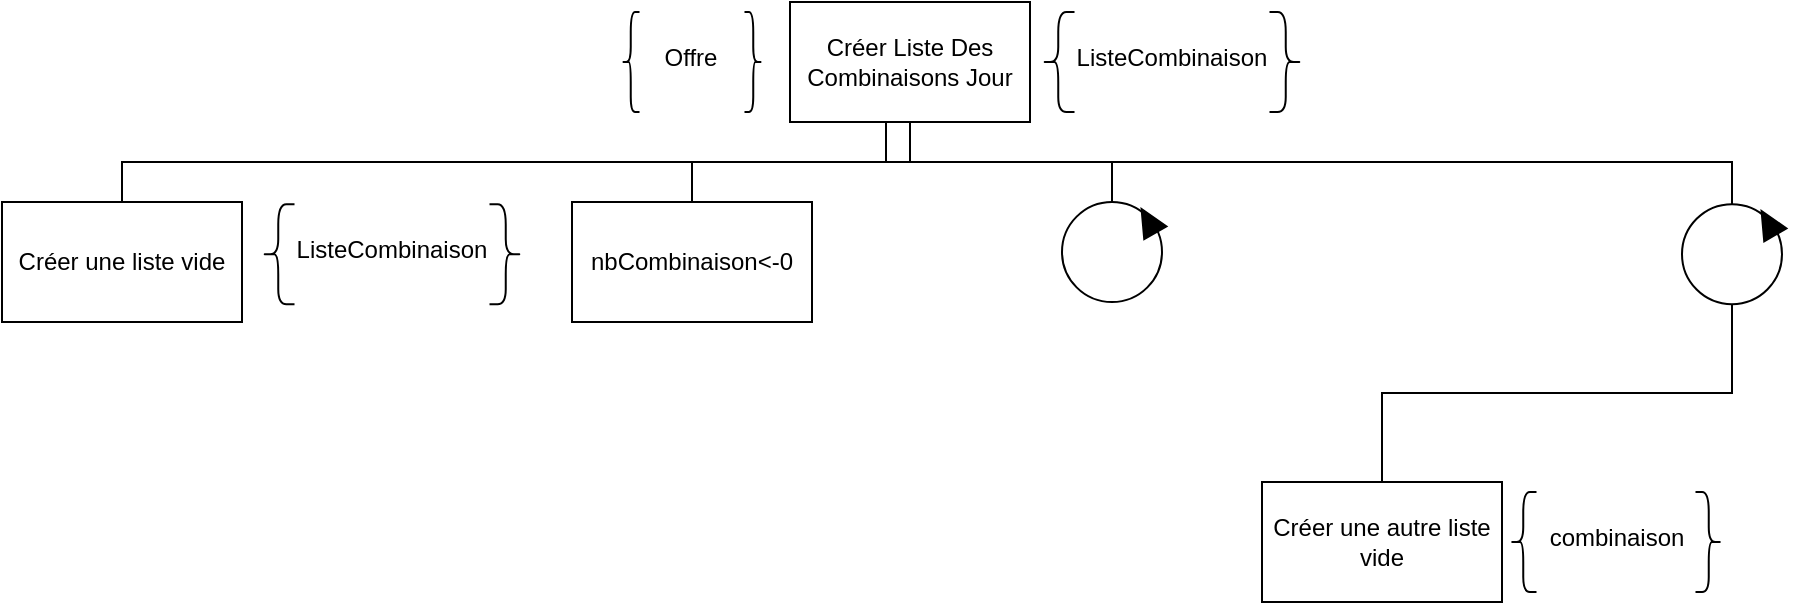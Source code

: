 <mxfile version="22.0.8" type="onedrive">
  <diagram id="prtHgNgQTEPvFCAcTncT" name="Page-1">
    <mxGraphModel grid="1" page="1" gridSize="10" guides="1" tooltips="1" connect="1" arrows="1" fold="1" pageScale="1" pageWidth="827" pageHeight="1169" math="0" shadow="0">
      <root>
        <mxCell id="0" />
        <mxCell id="1" parent="0" />
        <mxCell id="etBcKVW-ntiVlJUbuMUu-16" style="edgeStyle=elbowEdgeStyle;rounded=0;orthogonalLoop=1;jettySize=auto;elbow=vertical;html=1;exitX=0.5;exitY=1;exitDx=0;exitDy=0;entryX=0.5;entryY=0;entryDx=0;entryDy=0;endArrow=none;endFill=0;" edge="1" parent="1" source="etBcKVW-ntiVlJUbuMUu-1" target="etBcKVW-ntiVlJUbuMUu-11">
          <mxGeometry relative="1" as="geometry" />
        </mxCell>
        <mxCell id="etBcKVW-ntiVlJUbuMUu-19" style="edgeStyle=elbowEdgeStyle;rounded=0;orthogonalLoop=1;jettySize=auto;elbow=vertical;html=1;exitX=0.4;exitY=0.983;exitDx=0;exitDy=0;entryX=0.5;entryY=0;entryDx=0;entryDy=0;endArrow=none;endFill=0;exitPerimeter=0;" edge="1" parent="1" source="etBcKVW-ntiVlJUbuMUu-1" target="etBcKVW-ntiVlJUbuMUu-17">
          <mxGeometry relative="1" as="geometry">
            <Array as="points">
              <mxPoint x="450" y="180" />
            </Array>
          </mxGeometry>
        </mxCell>
        <mxCell id="etBcKVW-ntiVlJUbuMUu-33" style="edgeStyle=elbowEdgeStyle;rounded=0;orthogonalLoop=1;jettySize=auto;elbow=vertical;html=1;exitX=0.5;exitY=1;exitDx=0;exitDy=0;endArrow=none;endFill=0;" edge="1" parent="1" source="etBcKVW-ntiVlJUbuMUu-1" target="etBcKVW-ntiVlJUbuMUu-32">
          <mxGeometry relative="1" as="geometry" />
        </mxCell>
        <mxCell id="etBcKVW-ntiVlJUbuMUu-38" style="edgeStyle=elbowEdgeStyle;rounded=0;orthogonalLoop=1;jettySize=auto;elbow=vertical;html=1;exitX=0.5;exitY=1;exitDx=0;exitDy=0;entryX=0.5;entryY=0;entryDx=0;entryDy=0;endArrow=none;endFill=0;" edge="1" parent="1" source="etBcKVW-ntiVlJUbuMUu-1" target="etBcKVW-ntiVlJUbuMUu-36">
          <mxGeometry relative="1" as="geometry" />
        </mxCell>
        <mxCell id="etBcKVW-ntiVlJUbuMUu-1" value="Créer Liste Des Combinaisons Jour" style="rounded=0;whiteSpace=wrap;html=1;" vertex="1" parent="1">
          <mxGeometry x="354" y="100" width="120" height="60" as="geometry" />
        </mxCell>
        <mxCell id="etBcKVW-ntiVlJUbuMUu-2" value="" style="group" connectable="0" vertex="1" parent="1">
          <mxGeometry x="270" y="105" width="70" height="50" as="geometry" />
        </mxCell>
        <mxCell id="etBcKVW-ntiVlJUbuMUu-3" value="Offre" style="text;html=1;strokeColor=none;fillColor=none;align=center;verticalAlign=middle;whiteSpace=wrap;rounded=0;" vertex="1" parent="etBcKVW-ntiVlJUbuMUu-2">
          <mxGeometry x="4.375" y="5" width="61.25" height="35" as="geometry" />
        </mxCell>
        <mxCell id="etBcKVW-ntiVlJUbuMUu-4" value="" style="shape=curlyBracket;whiteSpace=wrap;html=1;rounded=1;labelPosition=left;verticalLabelPosition=middle;align=right;verticalAlign=middle;" vertex="1" parent="etBcKVW-ntiVlJUbuMUu-2">
          <mxGeometry width="8.75" height="50" as="geometry" />
        </mxCell>
        <mxCell id="etBcKVW-ntiVlJUbuMUu-5" value="" style="shape=curlyBracket;whiteSpace=wrap;html=1;rounded=1;flipH=1;labelPosition=right;verticalLabelPosition=middle;align=left;verticalAlign=middle;" vertex="1" parent="etBcKVW-ntiVlJUbuMUu-2">
          <mxGeometry x="61.25" width="8.75" height="50" as="geometry" />
        </mxCell>
        <mxCell id="etBcKVW-ntiVlJUbuMUu-6" value="" style="group" connectable="0" vertex="1" parent="1">
          <mxGeometry x="480" y="105" width="130" height="50" as="geometry" />
        </mxCell>
        <mxCell id="etBcKVW-ntiVlJUbuMUu-7" value="ListeCombinaison" style="text;html=1;strokeColor=none;fillColor=none;align=center;verticalAlign=middle;whiteSpace=wrap;rounded=0;" vertex="1" parent="etBcKVW-ntiVlJUbuMUu-6">
          <mxGeometry x="8.125" y="5" width="113.75" height="35" as="geometry" />
        </mxCell>
        <mxCell id="etBcKVW-ntiVlJUbuMUu-8" value="" style="shape=curlyBracket;whiteSpace=wrap;html=1;rounded=1;labelPosition=left;verticalLabelPosition=middle;align=right;verticalAlign=middle;" vertex="1" parent="etBcKVW-ntiVlJUbuMUu-6">
          <mxGeometry width="16.25" height="50" as="geometry" />
        </mxCell>
        <mxCell id="etBcKVW-ntiVlJUbuMUu-9" value="" style="shape=curlyBracket;whiteSpace=wrap;html=1;rounded=1;flipH=1;labelPosition=right;verticalLabelPosition=middle;align=left;verticalAlign=middle;" vertex="1" parent="etBcKVW-ntiVlJUbuMUu-6">
          <mxGeometry x="113.75" width="16.25" height="50" as="geometry" />
        </mxCell>
        <mxCell id="etBcKVW-ntiVlJUbuMUu-11" value="Créer une liste vide" style="rounded=0;whiteSpace=wrap;html=1;" vertex="1" parent="1">
          <mxGeometry x="-40" y="200" width="120" height="60" as="geometry" />
        </mxCell>
        <mxCell id="etBcKVW-ntiVlJUbuMUu-12" value="" style="group" connectable="0" vertex="1" parent="1">
          <mxGeometry x="90" y="201.07" width="130" height="50" as="geometry" />
        </mxCell>
        <mxCell id="etBcKVW-ntiVlJUbuMUu-13" value="ListeCombinaison" style="text;html=1;strokeColor=none;fillColor=none;align=center;verticalAlign=middle;whiteSpace=wrap;rounded=0;" vertex="1" parent="etBcKVW-ntiVlJUbuMUu-12">
          <mxGeometry x="8.125" y="5" width="113.75" height="35" as="geometry" />
        </mxCell>
        <mxCell id="etBcKVW-ntiVlJUbuMUu-14" value="" style="shape=curlyBracket;whiteSpace=wrap;html=1;rounded=1;labelPosition=left;verticalLabelPosition=middle;align=right;verticalAlign=middle;" vertex="1" parent="etBcKVW-ntiVlJUbuMUu-12">
          <mxGeometry width="16.25" height="50" as="geometry" />
        </mxCell>
        <mxCell id="etBcKVW-ntiVlJUbuMUu-15" value="" style="shape=curlyBracket;whiteSpace=wrap;html=1;rounded=1;flipH=1;labelPosition=right;verticalLabelPosition=middle;align=left;verticalAlign=middle;" vertex="1" parent="etBcKVW-ntiVlJUbuMUu-12">
          <mxGeometry x="113.75" width="16.25" height="50" as="geometry" />
        </mxCell>
        <mxCell id="etBcKVW-ntiVlJUbuMUu-20" value="" style="group" connectable="0" vertex="1" parent="1">
          <mxGeometry x="800" y="198.944" width="54.811" height="52.126" as="geometry" />
        </mxCell>
        <mxCell id="etBcKVW-ntiVlJUbuMUu-21" value="" style="group" connectable="0" vertex="1" parent="etBcKVW-ntiVlJUbuMUu-20">
          <mxGeometry y="2.126" width="52.219" height="50" as="geometry" />
        </mxCell>
        <mxCell id="etBcKVW-ntiVlJUbuMUu-17" value="" style="ellipse;whiteSpace=wrap;html=1;aspect=fixed;fillColor=none;" vertex="1" parent="etBcKVW-ntiVlJUbuMUu-21">
          <mxGeometry width="50" height="50" as="geometry" />
        </mxCell>
        <mxCell id="etBcKVW-ntiVlJUbuMUu-18" value="" style="triangle;whiteSpace=wrap;html=1;direction=south;rotation=-210;fillColor=#000000;" vertex="1" parent="etBcKVW-ntiVlJUbuMUu-21">
          <mxGeometry x="36.82" y="2.544" width="12.82" height="13.75" as="geometry" />
        </mxCell>
        <mxCell id="etBcKVW-ntiVlJUbuMUu-22" value="Créer une autre liste vide" style="rounded=0;whiteSpace=wrap;html=1;" vertex="1" parent="1">
          <mxGeometry x="590" y="340" width="120" height="60" as="geometry" />
        </mxCell>
        <mxCell id="etBcKVW-ntiVlJUbuMUu-23" style="edgeStyle=elbowEdgeStyle;rounded=0;orthogonalLoop=1;jettySize=auto;elbow=vertical;html=1;exitX=0.5;exitY=1;exitDx=0;exitDy=0;endArrow=none;endFill=0;" edge="1" parent="1" source="etBcKVW-ntiVlJUbuMUu-17" target="etBcKVW-ntiVlJUbuMUu-22">
          <mxGeometry relative="1" as="geometry" />
        </mxCell>
        <mxCell id="etBcKVW-ntiVlJUbuMUu-24" value="" style="group" connectable="0" vertex="1" parent="1">
          <mxGeometry x="714" y="345" width="106" height="50" as="geometry" />
        </mxCell>
        <mxCell id="etBcKVW-ntiVlJUbuMUu-25" value="combinaison" style="text;html=1;strokeColor=none;fillColor=none;align=center;verticalAlign=middle;whiteSpace=wrap;rounded=0;" vertex="1" parent="etBcKVW-ntiVlJUbuMUu-24">
          <mxGeometry x="6.625" y="5" width="92.75" height="35" as="geometry" />
        </mxCell>
        <mxCell id="etBcKVW-ntiVlJUbuMUu-26" value="" style="shape=curlyBracket;whiteSpace=wrap;html=1;rounded=1;labelPosition=left;verticalLabelPosition=middle;align=right;verticalAlign=middle;" vertex="1" parent="etBcKVW-ntiVlJUbuMUu-24">
          <mxGeometry width="13.25" height="50" as="geometry" />
        </mxCell>
        <mxCell id="etBcKVW-ntiVlJUbuMUu-27" value="" style="shape=curlyBracket;whiteSpace=wrap;html=1;rounded=1;flipH=1;labelPosition=right;verticalLabelPosition=middle;align=left;verticalAlign=middle;" vertex="1" parent="etBcKVW-ntiVlJUbuMUu-24">
          <mxGeometry x="92.75" width="13.25" height="50" as="geometry" />
        </mxCell>
        <mxCell id="etBcKVW-ntiVlJUbuMUu-32" value="nbCombinaison&amp;lt;-0" style="rounded=0;whiteSpace=wrap;html=1;" vertex="1" parent="1">
          <mxGeometry x="245" y="200" width="120" height="60" as="geometry" />
        </mxCell>
        <mxCell id="etBcKVW-ntiVlJUbuMUu-35" value="" style="group" connectable="0" vertex="1" parent="1">
          <mxGeometry x="490" y="200.01" width="52.219" height="50" as="geometry" />
        </mxCell>
        <mxCell id="etBcKVW-ntiVlJUbuMUu-36" value="" style="ellipse;whiteSpace=wrap;html=1;aspect=fixed;fillColor=none;" vertex="1" parent="etBcKVW-ntiVlJUbuMUu-35">
          <mxGeometry width="50" height="50" as="geometry" />
        </mxCell>
        <mxCell id="etBcKVW-ntiVlJUbuMUu-37" value="" style="triangle;whiteSpace=wrap;html=1;direction=south;rotation=-210;fillColor=#000000;" vertex="1" parent="etBcKVW-ntiVlJUbuMUu-35">
          <mxGeometry x="36.82" y="2.544" width="12.82" height="13.75" as="geometry" />
        </mxCell>
      </root>
    </mxGraphModel>
  </diagram>
</mxfile>
